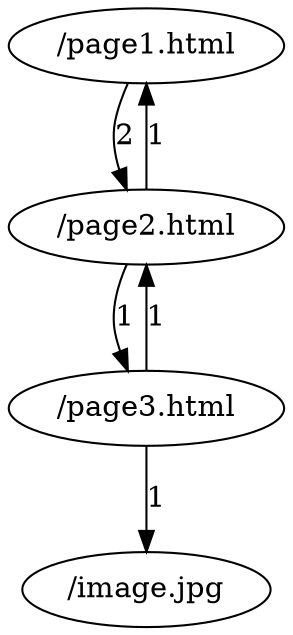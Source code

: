 digraph {
node0 [label="/page1.html"];
node1 [label="/page2.html"];
node2 [label="/page3.html"];
node3 [label="/image.jpg"];
node0 -> node1 [label="2"];
node1 -> node0 [label="1"];
node1 -> node2 [label="1"];
node2 -> node1 [label="1"];
node2 -> node3 [label="1"];
}
